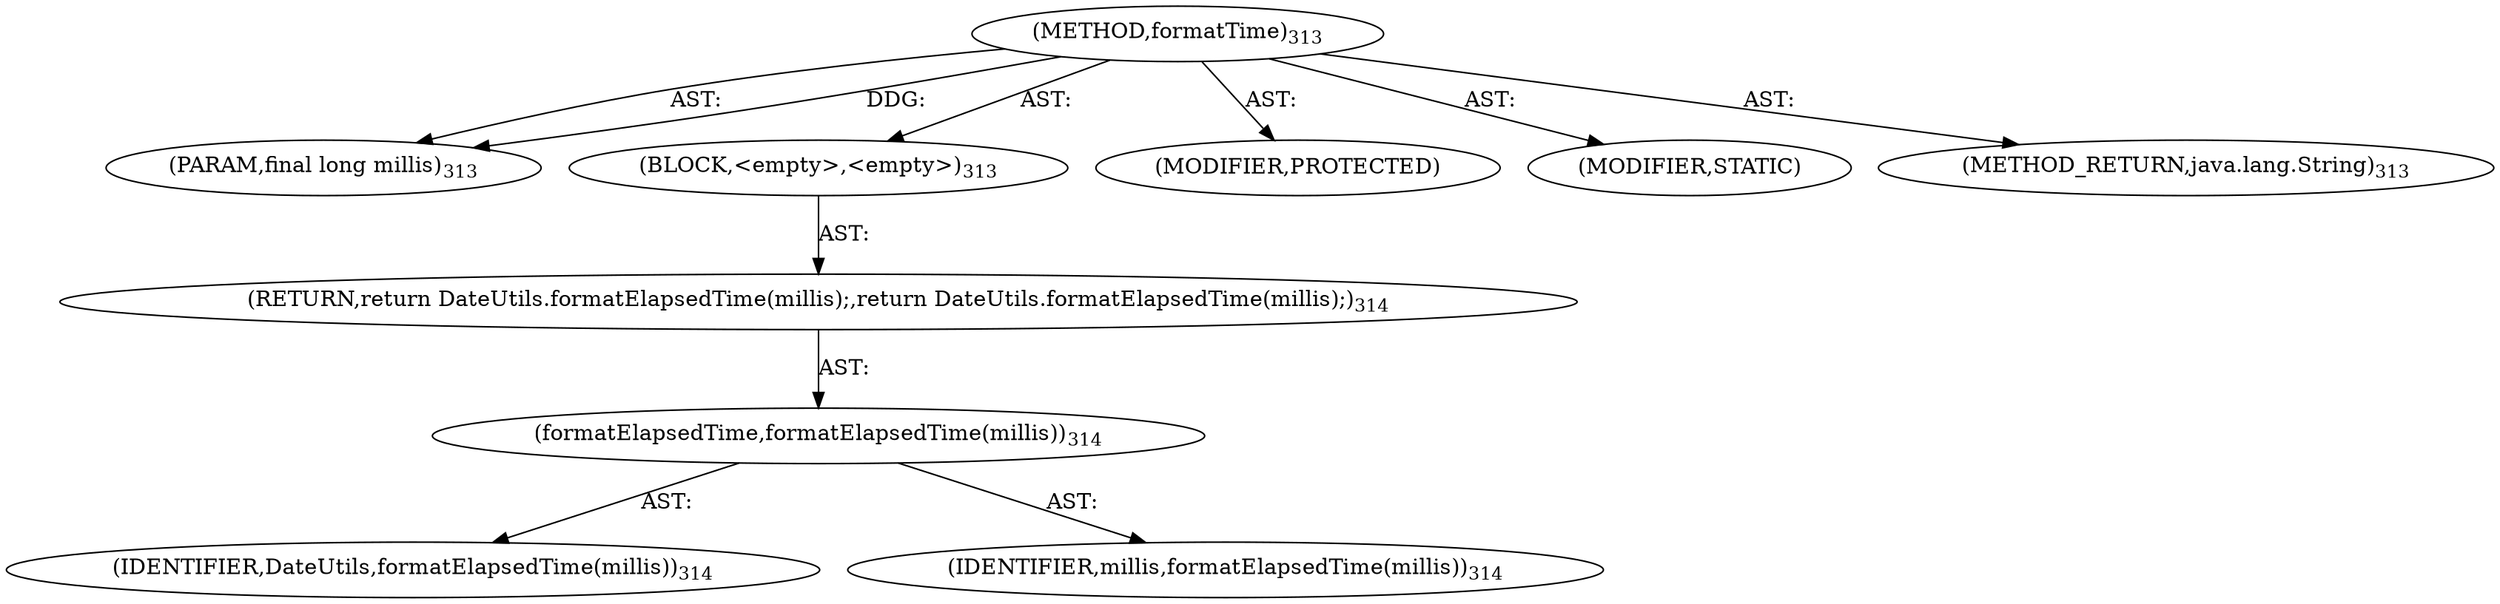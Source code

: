 digraph "formatTime" {  
"111669149708" [label = <(METHOD,formatTime)<SUB>313</SUB>> ]
"115964117015" [label = <(PARAM,final long millis)<SUB>313</SUB>> ]
"25769803808" [label = <(BLOCK,&lt;empty&gt;,&lt;empty&gt;)<SUB>313</SUB>> ]
"146028888064" [label = <(RETURN,return DateUtils.formatElapsedTime(millis);,return DateUtils.formatElapsedTime(millis);)<SUB>314</SUB>> ]
"30064771229" [label = <(formatElapsedTime,formatElapsedTime(millis))<SUB>314</SUB>> ]
"68719476871" [label = <(IDENTIFIER,DateUtils,formatElapsedTime(millis))<SUB>314</SUB>> ]
"68719476872" [label = <(IDENTIFIER,millis,formatElapsedTime(millis))<SUB>314</SUB>> ]
"133143986209" [label = <(MODIFIER,PROTECTED)> ]
"133143986210" [label = <(MODIFIER,STATIC)> ]
"128849018892" [label = <(METHOD_RETURN,java.lang.String)<SUB>313</SUB>> ]
  "111669149708" -> "115964117015"  [ label = "AST: "] 
  "111669149708" -> "25769803808"  [ label = "AST: "] 
  "111669149708" -> "133143986209"  [ label = "AST: "] 
  "111669149708" -> "133143986210"  [ label = "AST: "] 
  "111669149708" -> "128849018892"  [ label = "AST: "] 
  "25769803808" -> "146028888064"  [ label = "AST: "] 
  "146028888064" -> "30064771229"  [ label = "AST: "] 
  "30064771229" -> "68719476871"  [ label = "AST: "] 
  "30064771229" -> "68719476872"  [ label = "AST: "] 
  "111669149708" -> "115964117015"  [ label = "DDG: "] 
}
